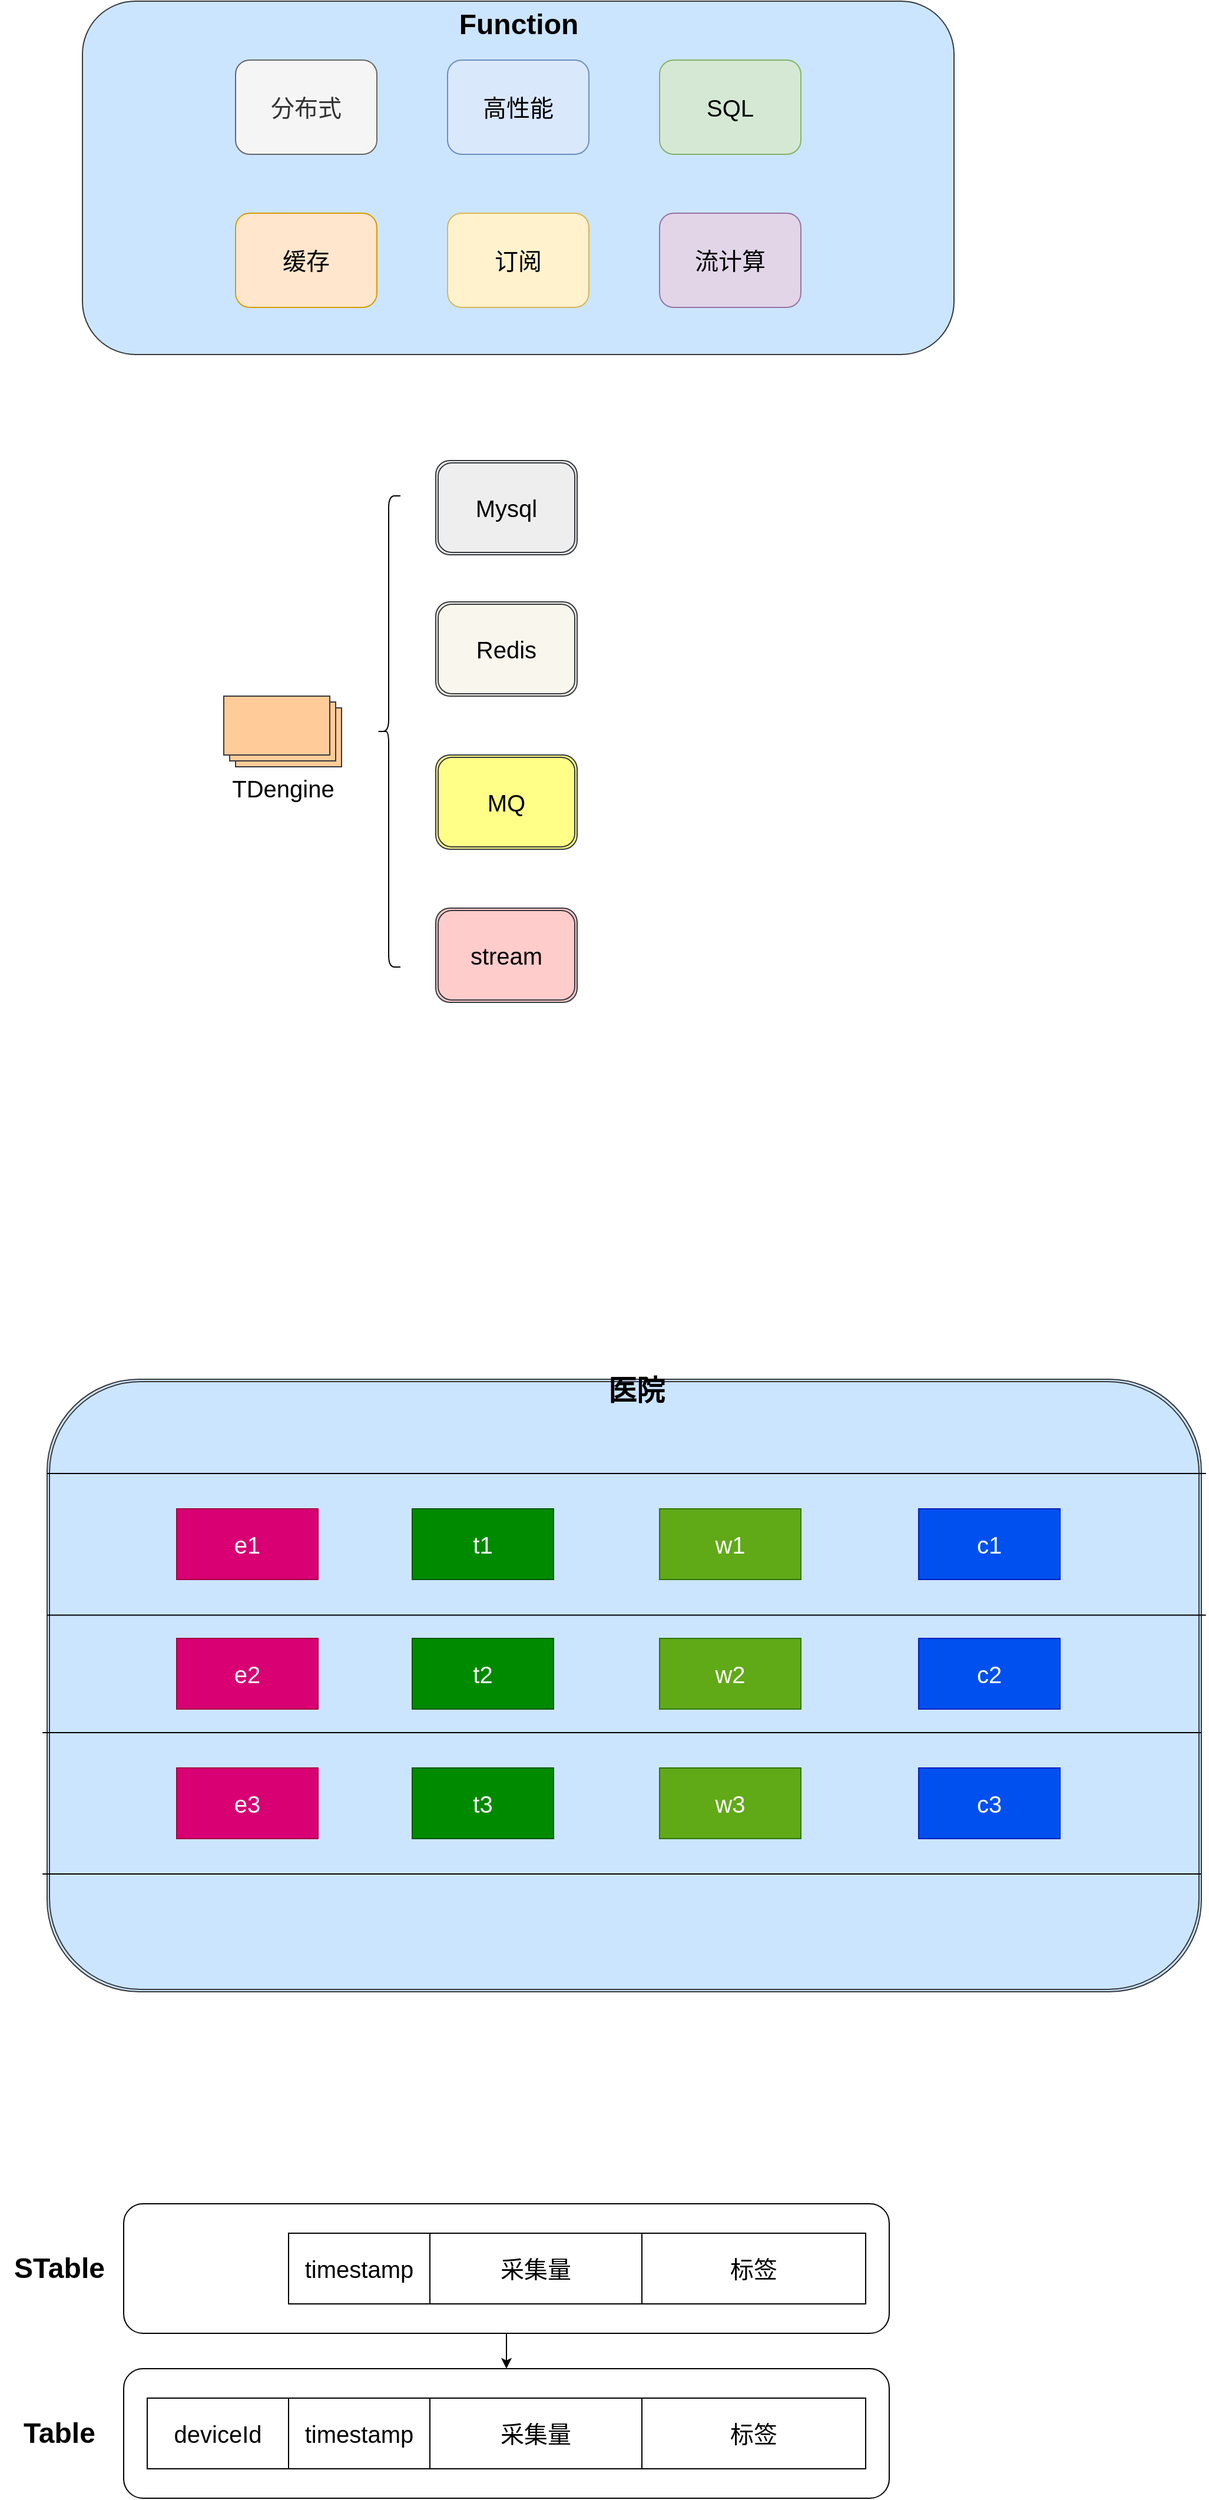 <mxfile version="15.7.3" type="device"><diagram id="5TLAgmNMENhPK1RwdjWK" name="第 1 页"><mxGraphModel dx="2085" dy="722" grid="1" gridSize="10" guides="1" tooltips="1" connect="1" arrows="1" fold="1" page="1" pageScale="1" pageWidth="827" pageHeight="1169" math="0" shadow="0"><root><mxCell id="0"/><mxCell id="1" parent="0"/><mxCell id="HR9TGWapG0bHg5dRsUnp-7" value="" style="rounded=1;whiteSpace=wrap;html=1;fontSize=20;fillColor=#cce5ff;strokeColor=#36393d;" vertex="1" parent="1"><mxGeometry x="30" y="110" width="740" height="300" as="geometry"/></mxCell><mxCell id="HR9TGWapG0bHg5dRsUnp-1" value="&lt;font style=&quot;font-size: 20px&quot;&gt;分布式&lt;/font&gt;" style="rounded=1;whiteSpace=wrap;html=1;fillColor=#f5f5f5;fontColor=#333333;strokeColor=#666666;" vertex="1" parent="1"><mxGeometry x="160" y="160" width="120" height="80" as="geometry"/></mxCell><mxCell id="HR9TGWapG0bHg5dRsUnp-2" value="&lt;span style=&quot;font-size: 20px&quot;&gt;高性能&lt;/span&gt;" style="rounded=1;whiteSpace=wrap;html=1;fillColor=#dae8fc;strokeColor=#6c8ebf;" vertex="1" parent="1"><mxGeometry x="340" y="160" width="120" height="80" as="geometry"/></mxCell><mxCell id="HR9TGWapG0bHg5dRsUnp-3" value="&lt;span style=&quot;font-size: 20px&quot;&gt;SQL&lt;/span&gt;" style="rounded=1;whiteSpace=wrap;html=1;fillColor=#d5e8d4;strokeColor=#82b366;" vertex="1" parent="1"><mxGeometry x="520" y="160" width="120" height="80" as="geometry"/></mxCell><mxCell id="HR9TGWapG0bHg5dRsUnp-4" value="&lt;font style=&quot;font-size: 20px&quot;&gt;缓存&lt;/font&gt;" style="rounded=1;whiteSpace=wrap;html=1;fillColor=#ffe6cc;strokeColor=#d79b00;" vertex="1" parent="1"><mxGeometry x="160" y="290" width="120" height="80" as="geometry"/></mxCell><mxCell id="HR9TGWapG0bHg5dRsUnp-5" value="&lt;font style=&quot;font-size: 20px&quot;&gt;订阅&lt;/font&gt;" style="rounded=1;whiteSpace=wrap;html=1;fillColor=#fff2cc;strokeColor=#d6b656;" vertex="1" parent="1"><mxGeometry x="340" y="290" width="120" height="80" as="geometry"/></mxCell><mxCell id="HR9TGWapG0bHg5dRsUnp-6" value="&lt;font style=&quot;font-size: 20px&quot;&gt;流计算&lt;/font&gt;" style="rounded=1;whiteSpace=wrap;html=1;fillColor=#e1d5e7;strokeColor=#9673a6;" vertex="1" parent="1"><mxGeometry x="520" y="290" width="120" height="80" as="geometry"/></mxCell><mxCell id="HR9TGWapG0bHg5dRsUnp-8" value="Function" style="text;strokeColor=none;fillColor=none;html=1;fontSize=24;fontStyle=1;verticalAlign=middle;align=center;" vertex="1" parent="1"><mxGeometry x="350" y="110" width="100" height="40" as="geometry"/></mxCell><mxCell id="HR9TGWapG0bHg5dRsUnp-9" value="TDengine" style="verticalLabelPosition=bottom;verticalAlign=top;html=1;shape=mxgraph.basic.layered_rect;dx=10;outlineConnect=0;fontSize=20;fillColor=#ffcc99;strokeColor=#36393d;" vertex="1" parent="1"><mxGeometry x="150" y="700" width="100" height="60" as="geometry"/></mxCell><mxCell id="HR9TGWapG0bHg5dRsUnp-10" value="" style="shape=curlyBracket;whiteSpace=wrap;html=1;rounded=1;fontSize=20;" vertex="1" parent="1"><mxGeometry x="280" y="530" width="20" height="400" as="geometry"/></mxCell><mxCell id="HR9TGWapG0bHg5dRsUnp-11" value="Mysql" style="shape=ext;double=1;rounded=1;whiteSpace=wrap;html=1;fontSize=20;fillColor=#eeeeee;strokeColor=#36393d;" vertex="1" parent="1"><mxGeometry x="330" y="500" width="120" height="80" as="geometry"/></mxCell><mxCell id="HR9TGWapG0bHg5dRsUnp-12" value="Redis" style="shape=ext;double=1;rounded=1;whiteSpace=wrap;html=1;fontSize=20;fillColor=#f9f7ed;strokeColor=#36393d;" vertex="1" parent="1"><mxGeometry x="330" y="620" width="120" height="80" as="geometry"/></mxCell><mxCell id="HR9TGWapG0bHg5dRsUnp-13" value="MQ" style="shape=ext;double=1;rounded=1;whiteSpace=wrap;html=1;fontSize=20;fillColor=#ffff88;strokeColor=#36393d;" vertex="1" parent="1"><mxGeometry x="330" y="750" width="120" height="80" as="geometry"/></mxCell><mxCell id="HR9TGWapG0bHg5dRsUnp-14" value="stream" style="shape=ext;double=1;rounded=1;whiteSpace=wrap;html=1;fontSize=20;fillColor=#ffcccc;strokeColor=#36393d;" vertex="1" parent="1"><mxGeometry x="330" y="880" width="120" height="80" as="geometry"/></mxCell><mxCell id="HR9TGWapG0bHg5dRsUnp-15" value="" style="shape=ext;double=1;rounded=1;whiteSpace=wrap;html=1;fontSize=20;fillColor=#cce5ff;strokeColor=#36393d;" vertex="1" parent="1"><mxGeometry y="1280" width="980" height="520" as="geometry"/></mxCell><mxCell id="HR9TGWapG0bHg5dRsUnp-16" value="医院" style="text;strokeColor=none;fillColor=none;html=1;fontSize=24;fontStyle=1;verticalAlign=middle;align=center;" vertex="1" parent="1"><mxGeometry x="450" y="1270" width="100" height="40" as="geometry"/></mxCell><mxCell id="HR9TGWapG0bHg5dRsUnp-17" value="e1" style="rounded=0;whiteSpace=wrap;html=1;fontSize=20;fillColor=#d80073;fontColor=#ffffff;strokeColor=#A50040;" vertex="1" parent="1"><mxGeometry x="110" y="1390" width="120" height="60" as="geometry"/></mxCell><mxCell id="HR9TGWapG0bHg5dRsUnp-18" value="e2" style="rounded=0;whiteSpace=wrap;html=1;fontSize=20;fillColor=#d80073;fontColor=#ffffff;strokeColor=#A50040;" vertex="1" parent="1"><mxGeometry x="110" y="1500" width="120" height="60" as="geometry"/></mxCell><mxCell id="HR9TGWapG0bHg5dRsUnp-19" value="e3" style="rounded=0;whiteSpace=wrap;html=1;fontSize=20;fillColor=#d80073;fontColor=#ffffff;strokeColor=#A50040;" vertex="1" parent="1"><mxGeometry x="110" y="1610" width="120" height="60" as="geometry"/></mxCell><mxCell id="HR9TGWapG0bHg5dRsUnp-21" value="t3" style="rounded=0;whiteSpace=wrap;html=1;fontSize=20;fillColor=#008a00;fontColor=#ffffff;strokeColor=#005700;" vertex="1" parent="1"><mxGeometry x="310" y="1610" width="120" height="60" as="geometry"/></mxCell><mxCell id="HR9TGWapG0bHg5dRsUnp-22" value="t1" style="rounded=0;whiteSpace=wrap;html=1;fontSize=20;fillColor=#008a00;fontColor=#ffffff;strokeColor=#005700;" vertex="1" parent="1"><mxGeometry x="310" y="1390" width="120" height="60" as="geometry"/></mxCell><mxCell id="HR9TGWapG0bHg5dRsUnp-23" value="t2" style="rounded=0;whiteSpace=wrap;html=1;fontSize=20;fillColor=#008a00;fontColor=#ffffff;strokeColor=#005700;" vertex="1" parent="1"><mxGeometry x="310" y="1500" width="120" height="60" as="geometry"/></mxCell><mxCell id="HR9TGWapG0bHg5dRsUnp-24" value="w3" style="rounded=0;whiteSpace=wrap;html=1;fontSize=20;fillColor=#60a917;fontColor=#ffffff;strokeColor=#2D7600;" vertex="1" parent="1"><mxGeometry x="520" y="1610" width="120" height="60" as="geometry"/></mxCell><mxCell id="HR9TGWapG0bHg5dRsUnp-25" value="w1" style="rounded=0;whiteSpace=wrap;html=1;fontSize=20;fillColor=#60a917;fontColor=#ffffff;strokeColor=#2D7600;" vertex="1" parent="1"><mxGeometry x="520" y="1390" width="120" height="60" as="geometry"/></mxCell><mxCell id="HR9TGWapG0bHg5dRsUnp-26" value="w2" style="rounded=0;whiteSpace=wrap;html=1;fontSize=20;fillColor=#60a917;fontColor=#ffffff;strokeColor=#2D7600;" vertex="1" parent="1"><mxGeometry x="520" y="1500" width="120" height="60" as="geometry"/></mxCell><mxCell id="HR9TGWapG0bHg5dRsUnp-28" value="c1" style="rounded=0;whiteSpace=wrap;html=1;fontSize=20;fillColor=#0050ef;fontColor=#ffffff;strokeColor=#001DBC;" vertex="1" parent="1"><mxGeometry x="740" y="1390" width="120" height="60" as="geometry"/></mxCell><mxCell id="HR9TGWapG0bHg5dRsUnp-29" value="c2" style="rounded=0;whiteSpace=wrap;html=1;fontSize=20;fillColor=#0050ef;fontColor=#ffffff;strokeColor=#001DBC;" vertex="1" parent="1"><mxGeometry x="740" y="1500" width="120" height="60" as="geometry"/></mxCell><mxCell id="HR9TGWapG0bHg5dRsUnp-30" value="c3" style="rounded=0;whiteSpace=wrap;html=1;fontSize=20;fillColor=#0050ef;fontColor=#ffffff;strokeColor=#001DBC;" vertex="1" parent="1"><mxGeometry x="740" y="1610" width="120" height="60" as="geometry"/></mxCell><mxCell id="HR9TGWapG0bHg5dRsUnp-32" value="" style="endArrow=none;html=1;rounded=0;fontSize=20;entryX=1.004;entryY=0.385;entryDx=0;entryDy=0;entryPerimeter=0;exitX=0;exitY=0.385;exitDx=0;exitDy=0;exitPerimeter=0;" edge="1" parent="1" source="HR9TGWapG0bHg5dRsUnp-15" target="HR9TGWapG0bHg5dRsUnp-15"><mxGeometry width="50" height="50" relative="1" as="geometry"><mxPoint x="250" y="1520" as="sourcePoint"/><mxPoint x="300" y="1470" as="targetPoint"/></mxGeometry></mxCell><mxCell id="HR9TGWapG0bHg5dRsUnp-33" value="" style="endArrow=none;html=1;rounded=0;fontSize=20;entryX=1.004;entryY=0.385;entryDx=0;entryDy=0;entryPerimeter=0;exitX=0;exitY=0.385;exitDx=0;exitDy=0;exitPerimeter=0;" edge="1" parent="1"><mxGeometry width="50" height="50" relative="1" as="geometry"><mxPoint x="-3.92" y="1700.0" as="sourcePoint"/><mxPoint x="980.0" y="1700.0" as="targetPoint"/></mxGeometry></mxCell><mxCell id="HR9TGWapG0bHg5dRsUnp-34" value="" style="endArrow=none;html=1;rounded=0;fontSize=20;entryX=1.004;entryY=0.385;entryDx=0;entryDy=0;entryPerimeter=0;exitX=0;exitY=0.385;exitDx=0;exitDy=0;exitPerimeter=0;" edge="1" parent="1"><mxGeometry width="50" height="50" relative="1" as="geometry"><mxPoint x="-3.92" y="1580.0" as="sourcePoint"/><mxPoint x="980.0" y="1580.0" as="targetPoint"/></mxGeometry></mxCell><mxCell id="HR9TGWapG0bHg5dRsUnp-35" value="" style="endArrow=none;html=1;rounded=0;fontSize=20;entryX=1.004;entryY=0.385;entryDx=0;entryDy=0;entryPerimeter=0;exitX=0;exitY=0.385;exitDx=0;exitDy=0;exitPerimeter=0;" edge="1" parent="1"><mxGeometry width="50" height="50" relative="1" as="geometry"><mxPoint y="1360.0" as="sourcePoint"/><mxPoint x="983.92" y="1360.0" as="targetPoint"/></mxGeometry></mxCell><mxCell id="HR9TGWapG0bHg5dRsUnp-36" value="" style="rounded=1;whiteSpace=wrap;html=1;fontSize=20;" vertex="1" parent="1"><mxGeometry x="65" y="2120" width="650" height="110" as="geometry"/></mxCell><mxCell id="HR9TGWapG0bHg5dRsUnp-37" value="deviceId" style="rounded=0;whiteSpace=wrap;html=1;fontSize=20;" vertex="1" parent="1"><mxGeometry x="85" y="2145" width="120" height="60" as="geometry"/></mxCell><mxCell id="HR9TGWapG0bHg5dRsUnp-38" value="timestamp" style="rounded=0;whiteSpace=wrap;html=1;fontSize=20;" vertex="1" parent="1"><mxGeometry x="205" y="2145" width="120" height="60" as="geometry"/></mxCell><mxCell id="HR9TGWapG0bHg5dRsUnp-39" value="采集量" style="rounded=0;whiteSpace=wrap;html=1;fontSize=20;" vertex="1" parent="1"><mxGeometry x="325" y="2145" width="180" height="60" as="geometry"/></mxCell><mxCell id="HR9TGWapG0bHg5dRsUnp-40" value="标签" style="rounded=0;whiteSpace=wrap;html=1;fontSize=20;" vertex="1" parent="1"><mxGeometry x="505" y="2145" width="190" height="60" as="geometry"/></mxCell><mxCell id="HR9TGWapG0bHg5dRsUnp-47" style="edgeStyle=orthogonalEdgeStyle;rounded=0;orthogonalLoop=1;jettySize=auto;html=1;entryX=0.5;entryY=0;entryDx=0;entryDy=0;fontSize=20;" edge="1" parent="1" source="HR9TGWapG0bHg5dRsUnp-41" target="HR9TGWapG0bHg5dRsUnp-36"><mxGeometry relative="1" as="geometry"/></mxCell><mxCell id="HR9TGWapG0bHg5dRsUnp-41" value="" style="rounded=1;whiteSpace=wrap;html=1;fontSize=20;" vertex="1" parent="1"><mxGeometry x="65" y="1980" width="650" height="110" as="geometry"/></mxCell><mxCell id="HR9TGWapG0bHg5dRsUnp-42" value="timestamp" style="rounded=0;whiteSpace=wrap;html=1;fontSize=20;" vertex="1" parent="1"><mxGeometry x="205" y="2005" width="120" height="60" as="geometry"/></mxCell><mxCell id="HR9TGWapG0bHg5dRsUnp-43" value="采集量" style="rounded=0;whiteSpace=wrap;html=1;fontSize=20;" vertex="1" parent="1"><mxGeometry x="325" y="2005" width="180" height="60" as="geometry"/></mxCell><mxCell id="HR9TGWapG0bHg5dRsUnp-44" value="标签" style="rounded=0;whiteSpace=wrap;html=1;fontSize=20;" vertex="1" parent="1"><mxGeometry x="505" y="2005" width="190" height="60" as="geometry"/></mxCell><mxCell id="HR9TGWapG0bHg5dRsUnp-45" value="STable" style="text;strokeColor=none;fillColor=none;html=1;fontSize=24;fontStyle=1;verticalAlign=middle;align=center;" vertex="1" parent="1"><mxGeometry x="-40" y="2015" width="100" height="40" as="geometry"/></mxCell><mxCell id="HR9TGWapG0bHg5dRsUnp-46" value="Table" style="text;strokeColor=none;fillColor=none;html=1;fontSize=24;fontStyle=1;verticalAlign=middle;align=center;" vertex="1" parent="1"><mxGeometry x="-40" y="2155" width="100" height="40" as="geometry"/></mxCell></root></mxGraphModel></diagram></mxfile>